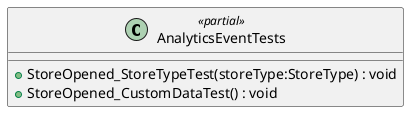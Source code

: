 @startuml
class AnalyticsEventTests <<partial>> {
    + StoreOpened_StoreTypeTest(storeType:StoreType) : void
    + StoreOpened_CustomDataTest() : void
}
@enduml
